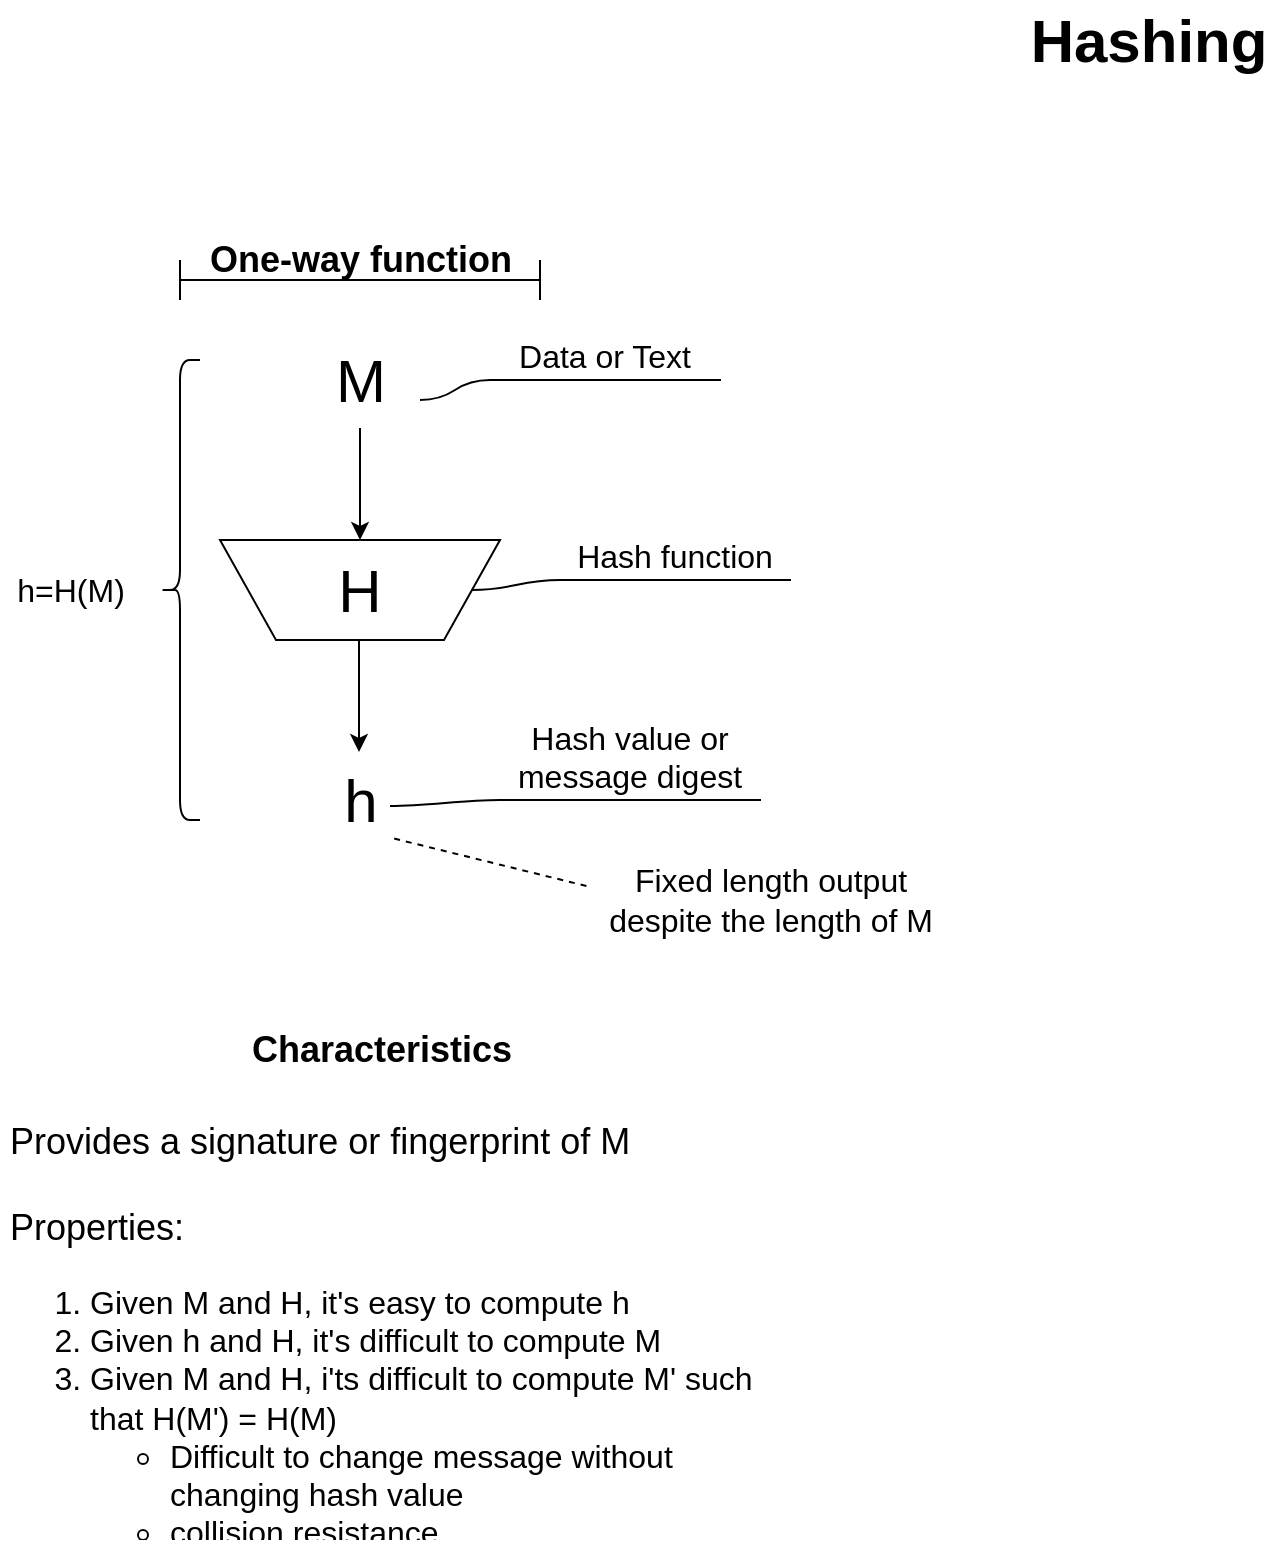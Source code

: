 <mxfile version="12.5.5" type="github">
  <diagram id="IJlwkW0IKvStU0IK6DOn" name="Page-1">
    <mxGraphModel dx="1422" dy="745" grid="1" gridSize="10" guides="1" tooltips="1" connect="1" arrows="1" fold="1" page="1" pageScale="1" pageWidth="1169" pageHeight="827" math="0" shadow="0">
      <root>
        <mxCell id="0"/>
        <mxCell id="1" parent="0"/>
        <mxCell id="t6SEZ7RhCC823az2yK95-1" value="Hashing" style="text;html=1;align=center;verticalAlign=middle;resizable=0;points=[];autosize=1;fontSize=30;fontStyle=1" vertex="1" parent="1">
          <mxGeometry x="519" y="20" width="130" height="40" as="geometry"/>
        </mxCell>
        <mxCell id="t6SEZ7RhCC823az2yK95-4" value="H" style="shape=trapezoid;perimeter=trapezoidPerimeter;whiteSpace=wrap;html=1;fontSize=30;verticalAlign=middle;direction=west;" vertex="1" parent="1">
          <mxGeometry x="120" y="290" width="140" height="50" as="geometry"/>
        </mxCell>
        <mxCell id="t6SEZ7RhCC823az2yK95-5" value="M" style="text;html=1;align=center;verticalAlign=middle;resizable=0;points=[];autosize=1;fontSize=30;" vertex="1" parent="1">
          <mxGeometry x="170" y="190" width="40" height="40" as="geometry"/>
        </mxCell>
        <mxCell id="t6SEZ7RhCC823az2yK95-6" value="" style="endArrow=classic;html=1;fontSize=30;entryX=0.5;entryY=1;entryDx=0;entryDy=0;" edge="1" parent="1" target="t6SEZ7RhCC823az2yK95-4">
          <mxGeometry width="50" height="50" relative="1" as="geometry">
            <mxPoint x="190" y="234" as="sourcePoint"/>
            <mxPoint x="170" y="360" as="targetPoint"/>
          </mxGeometry>
        </mxCell>
        <mxCell id="t6SEZ7RhCC823az2yK95-9" value="" style="endArrow=classic;html=1;fontSize=30;entryX=0.5;entryY=1;entryDx=0;entryDy=0;" edge="1" parent="1">
          <mxGeometry width="50" height="50" relative="1" as="geometry">
            <mxPoint x="189.5" y="340" as="sourcePoint"/>
            <mxPoint x="189.5" y="396" as="targetPoint"/>
          </mxGeometry>
        </mxCell>
        <mxCell id="t6SEZ7RhCC823az2yK95-10" value="h" style="text;html=1;align=center;verticalAlign=middle;resizable=0;points=[];autosize=1;fontSize=30;" vertex="1" parent="1">
          <mxGeometry x="175" y="400" width="30" height="40" as="geometry"/>
        </mxCell>
        <mxCell id="t6SEZ7RhCC823az2yK95-11" value="" style="endArrow=none;dashed=1;html=1;fontSize=30;entryX=1.033;entryY=0.975;entryDx=0;entryDy=0;entryPerimeter=0;exitX=-0.01;exitY=0.325;exitDx=0;exitDy=0;exitPerimeter=0;" edge="1" parent="1" source="t6SEZ7RhCC823az2yK95-13" target="t6SEZ7RhCC823az2yK95-10">
          <mxGeometry width="50" height="50" relative="1" as="geometry">
            <mxPoint x="120" y="510" as="sourcePoint"/>
            <mxPoint x="170" y="460" as="targetPoint"/>
          </mxGeometry>
        </mxCell>
        <mxCell id="t6SEZ7RhCC823az2yK95-13" value="Fixed length output &lt;br&gt;despite the length of M" style="text;html=1;align=center;verticalAlign=middle;resizable=0;points=[];autosize=1;fontSize=16;" vertex="1" parent="1">
          <mxGeometry x="305" y="450" width="180" height="40" as="geometry"/>
        </mxCell>
        <mxCell id="t6SEZ7RhCC823az2yK95-14" value="" style="shape=curlyBracket;whiteSpace=wrap;html=1;rounded=1;fontSize=16;" vertex="1" parent="1">
          <mxGeometry x="90" y="200" width="20" height="230" as="geometry"/>
        </mxCell>
        <mxCell id="t6SEZ7RhCC823az2yK95-15" value="h=H(M)" style="text;html=1;align=center;verticalAlign=middle;resizable=0;points=[];autosize=1;fontSize=16;" vertex="1" parent="1">
          <mxGeometry x="10" y="305" width="70" height="20" as="geometry"/>
        </mxCell>
        <mxCell id="t6SEZ7RhCC823az2yK95-18" value="Hash value or&lt;br&gt;message digest" style="whiteSpace=wrap;html=1;shape=partialRectangle;top=0;left=0;bottom=1;right=0;points=[[0,1],[1,1]];strokeColor=#000000;fillColor=none;align=center;verticalAlign=bottom;routingCenterY=0.5;snapToPoint=1;container=1;recursiveResize=0;autosize=1;treeFolding=1;treeMoving=1;fontSize=16;" vertex="1" parent="1">
          <mxGeometry x="260" y="380" width="130" height="40" as="geometry"/>
        </mxCell>
        <mxCell id="t6SEZ7RhCC823az2yK95-19" value="" style="edgeStyle=entityRelationEdgeStyle;startArrow=none;endArrow=none;segment=10;curved=1;fontSize=16;exitX=1;exitY=0.575;exitDx=0;exitDy=0;exitPerimeter=0;" edge="1" target="t6SEZ7RhCC823az2yK95-18" parent="1" source="t6SEZ7RhCC823az2yK95-10">
          <mxGeometry relative="1" as="geometry">
            <mxPoint x="-30" y="550" as="sourcePoint"/>
          </mxGeometry>
        </mxCell>
        <mxCell id="t6SEZ7RhCC823az2yK95-20" value="Hash function" style="whiteSpace=wrap;html=1;shape=partialRectangle;top=0;left=0;bottom=1;right=0;points=[[0,1],[1,1]];strokeColor=#000000;fillColor=none;align=center;verticalAlign=bottom;routingCenterY=0.5;snapToPoint=1;container=1;recursiveResize=0;autosize=1;treeFolding=1;treeMoving=1;fontSize=16;" vertex="1" parent="1">
          <mxGeometry x="290" y="290" width="115" height="20" as="geometry"/>
        </mxCell>
        <mxCell id="t6SEZ7RhCC823az2yK95-21" value="" style="edgeStyle=entityRelationEdgeStyle;startArrow=none;endArrow=none;segment=10;curved=1;fontSize=16;exitX=0;exitY=0.5;exitDx=0;exitDy=0;" edge="1" target="t6SEZ7RhCC823az2yK95-20" parent="1" source="t6SEZ7RhCC823az2yK95-4">
          <mxGeometry relative="1" as="geometry">
            <mxPoint x="-30" y="550" as="sourcePoint"/>
          </mxGeometry>
        </mxCell>
        <mxCell id="t6SEZ7RhCC823az2yK95-22" value="Data or Text" style="whiteSpace=wrap;html=1;shape=partialRectangle;top=0;left=0;bottom=1;right=0;points=[[0,1],[1,1]];strokeColor=#000000;fillColor=none;align=center;verticalAlign=bottom;routingCenterY=0.5;snapToPoint=1;container=1;recursiveResize=0;autosize=1;treeFolding=1;treeMoving=1;fontSize=16;" vertex="1" parent="1">
          <mxGeometry x="255" y="190" width="115" height="20" as="geometry"/>
        </mxCell>
        <mxCell id="t6SEZ7RhCC823az2yK95-23" value="" style="edgeStyle=entityRelationEdgeStyle;startArrow=none;endArrow=none;segment=10;curved=1;fontSize=16;exitX=1.25;exitY=0.75;exitDx=0;exitDy=0;exitPerimeter=0;" edge="1" target="t6SEZ7RhCC823az2yK95-22" parent="1" source="t6SEZ7RhCC823az2yK95-5">
          <mxGeometry relative="1" as="geometry">
            <mxPoint x="-30" y="550" as="sourcePoint"/>
          </mxGeometry>
        </mxCell>
        <mxCell id="t6SEZ7RhCC823az2yK95-25" value="&lt;h1 style=&quot;text-align: center&quot;&gt;&lt;font style=&quot;font-size: 18px&quot;&gt;Characteristics&lt;/font&gt;&lt;/h1&gt;&lt;div&gt;&lt;font style=&quot;font-size: 18px&quot;&gt;Provides a signature or fingerprint of M&lt;/font&gt;&lt;/div&gt;&lt;div&gt;&lt;font style=&quot;font-size: 18px&quot;&gt;&lt;br&gt;&lt;/font&gt;&lt;/div&gt;&lt;div&gt;&lt;span style=&quot;font-size: 18px&quot;&gt;Properties:&lt;/span&gt;&lt;/div&gt;&lt;p&gt;&lt;/p&gt;&lt;ol&gt;&lt;li&gt;Given M and H, it&#39;s easy to compute h&lt;/li&gt;&lt;li&gt;Given h and H, it&#39;s difficult to compute M&lt;/li&gt;&lt;li&gt;Given M and H, i&#39;ts difficult to compute M&#39; such that H(M&#39;) = H(M)&lt;/li&gt;&lt;ul&gt;&lt;li&gt;Difficult to change message without changing hash value&lt;/li&gt;&lt;li&gt;collision resistance&lt;/li&gt;&lt;/ul&gt;&lt;/ol&gt;&lt;div&gt;&lt;div&gt;&lt;br&gt;&lt;/div&gt;&lt;/div&gt;&lt;div&gt;&lt;br&gt;&lt;/div&gt;&lt;p&gt;&lt;/p&gt;" style="text;html=1;strokeColor=none;fillColor=none;spacing=5;spacingTop=-20;whiteSpace=wrap;overflow=hidden;rounded=0;fontSize=16;" vertex="1" parent="1">
          <mxGeometry x="10" y="510" width="380" height="280" as="geometry"/>
        </mxCell>
        <mxCell id="t6SEZ7RhCC823az2yK95-26" value="" style="shape=crossbar;whiteSpace=wrap;html=1;rounded=1;fontSize=16;" vertex="1" parent="1">
          <mxGeometry x="100" y="150" width="180" height="20" as="geometry"/>
        </mxCell>
        <mxCell id="t6SEZ7RhCC823az2yK95-28" value="One-way function" style="text;html=1;align=center;verticalAlign=middle;resizable=0;points=[];autosize=1;fontSize=18;fontStyle=1" vertex="1" parent="1">
          <mxGeometry x="105" y="135" width="170" height="30" as="geometry"/>
        </mxCell>
        <mxCell id="t6SEZ7RhCC823az2yK95-30" style="edgeStyle=orthogonalEdgeStyle;rounded=0;orthogonalLoop=1;jettySize=auto;html=1;exitX=0.5;exitY=1;exitDx=0;exitDy=0;fontSize=18;" edge="1" parent="1" source="t6SEZ7RhCC823az2yK95-25" target="t6SEZ7RhCC823az2yK95-25">
          <mxGeometry relative="1" as="geometry"/>
        </mxCell>
      </root>
    </mxGraphModel>
  </diagram>
</mxfile>
